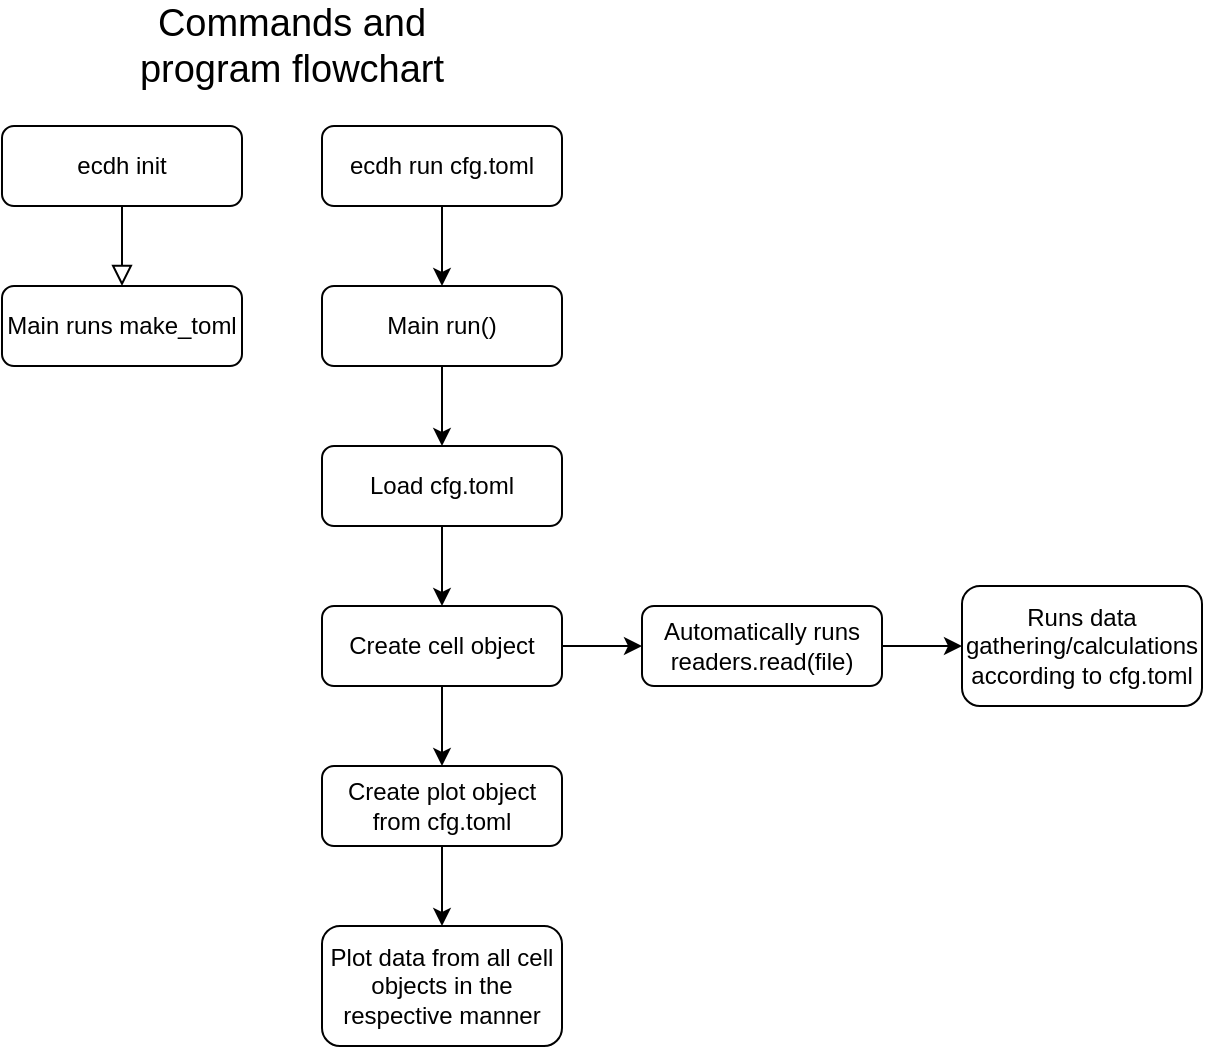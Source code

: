 <mxfile version="14.7.3" type="device"><diagram id="C5RBs43oDa-KdzZeNtuy" name="Page-1"><mxGraphModel dx="702" dy="1606" grid="1" gridSize="10" guides="1" tooltips="1" connect="1" arrows="1" fold="1" page="1" pageScale="1" pageWidth="827" pageHeight="1169" math="0" shadow="0"><root><mxCell id="WIyWlLk6GJQsqaUBKTNV-0"/><mxCell id="WIyWlLk6GJQsqaUBKTNV-1" parent="WIyWlLk6GJQsqaUBKTNV-0"/><mxCell id="WIyWlLk6GJQsqaUBKTNV-2" value="" style="rounded=0;html=1;jettySize=auto;orthogonalLoop=1;fontSize=11;endArrow=block;endFill=0;endSize=8;strokeWidth=1;shadow=0;labelBackgroundColor=none;edgeStyle=orthogonalEdgeStyle;" parent="WIyWlLk6GJQsqaUBKTNV-1" source="WIyWlLk6GJQsqaUBKTNV-3" target="g7BCxu-05__T6P-ahV3i-1" edge="1"><mxGeometry relative="1" as="geometry"><mxPoint x="174" y="160" as="targetPoint"/></mxGeometry></mxCell><mxCell id="WIyWlLk6GJQsqaUBKTNV-3" value="ecdh init" style="rounded=1;whiteSpace=wrap;html=1;fontSize=12;glass=0;strokeWidth=1;shadow=0;" parent="WIyWlLk6GJQsqaUBKTNV-1" vertex="1"><mxGeometry x="114" y="80" width="120" height="40" as="geometry"/></mxCell><mxCell id="g7BCxu-05__T6P-ahV3i-3" value="" style="edgeStyle=orthogonalEdgeStyle;rounded=0;orthogonalLoop=1;jettySize=auto;html=1;" edge="1" parent="WIyWlLk6GJQsqaUBKTNV-1" source="g7BCxu-05__T6P-ahV3i-0" target="g7BCxu-05__T6P-ahV3i-2"><mxGeometry relative="1" as="geometry"/></mxCell><mxCell id="g7BCxu-05__T6P-ahV3i-0" value="ecdh run cfg.toml" style="rounded=1;whiteSpace=wrap;html=1;fontSize=12;glass=0;strokeWidth=1;shadow=0;" vertex="1" parent="WIyWlLk6GJQsqaUBKTNV-1"><mxGeometry x="274" y="80" width="120" height="40" as="geometry"/></mxCell><mxCell id="g7BCxu-05__T6P-ahV3i-1" value="Main runs make_toml" style="rounded=1;whiteSpace=wrap;html=1;" vertex="1" parent="WIyWlLk6GJQsqaUBKTNV-1"><mxGeometry x="114" y="160" width="120" height="40" as="geometry"/></mxCell><mxCell id="g7BCxu-05__T6P-ahV3i-12" value="" style="edgeStyle=orthogonalEdgeStyle;rounded=0;orthogonalLoop=1;jettySize=auto;html=1;" edge="1" parent="WIyWlLk6GJQsqaUBKTNV-1" source="g7BCxu-05__T6P-ahV3i-2" target="g7BCxu-05__T6P-ahV3i-11"><mxGeometry relative="1" as="geometry"/></mxCell><mxCell id="g7BCxu-05__T6P-ahV3i-2" value="Main run()" style="whiteSpace=wrap;html=1;rounded=1;shadow=0;strokeWidth=1;glass=0;" vertex="1" parent="WIyWlLk6GJQsqaUBKTNV-1"><mxGeometry x="274" y="160" width="120" height="40" as="geometry"/></mxCell><mxCell id="g7BCxu-05__T6P-ahV3i-7" value="" style="edgeStyle=orthogonalEdgeStyle;rounded=0;orthogonalLoop=1;jettySize=auto;html=1;" edge="1" parent="WIyWlLk6GJQsqaUBKTNV-1" source="g7BCxu-05__T6P-ahV3i-4" target="g7BCxu-05__T6P-ahV3i-6"><mxGeometry relative="1" as="geometry"/></mxCell><mxCell id="g7BCxu-05__T6P-ahV3i-10" value="" style="edgeStyle=orthogonalEdgeStyle;rounded=0;orthogonalLoop=1;jettySize=auto;html=1;" edge="1" parent="WIyWlLk6GJQsqaUBKTNV-1" source="g7BCxu-05__T6P-ahV3i-4" target="g7BCxu-05__T6P-ahV3i-9"><mxGeometry relative="1" as="geometry"/></mxCell><mxCell id="g7BCxu-05__T6P-ahV3i-4" value="Create cell object" style="whiteSpace=wrap;html=1;rounded=1;shadow=0;strokeWidth=1;glass=0;" vertex="1" parent="WIyWlLk6GJQsqaUBKTNV-1"><mxGeometry x="274" y="320" width="120" height="40" as="geometry"/></mxCell><mxCell id="g7BCxu-05__T6P-ahV3i-15" value="" style="edgeStyle=orthogonalEdgeStyle;rounded=0;orthogonalLoop=1;jettySize=auto;html=1;" edge="1" parent="WIyWlLk6GJQsqaUBKTNV-1" source="g7BCxu-05__T6P-ahV3i-6" target="g7BCxu-05__T6P-ahV3i-14"><mxGeometry relative="1" as="geometry"/></mxCell><mxCell id="g7BCxu-05__T6P-ahV3i-6" value="Automatically runs readers.read(file)" style="whiteSpace=wrap;html=1;rounded=1;shadow=0;strokeWidth=1;glass=0;" vertex="1" parent="WIyWlLk6GJQsqaUBKTNV-1"><mxGeometry x="434" y="320" width="120" height="40" as="geometry"/></mxCell><mxCell id="g7BCxu-05__T6P-ahV3i-19" value="" style="edgeStyle=orthogonalEdgeStyle;rounded=0;orthogonalLoop=1;jettySize=auto;html=1;" edge="1" parent="WIyWlLk6GJQsqaUBKTNV-1" source="g7BCxu-05__T6P-ahV3i-9" target="g7BCxu-05__T6P-ahV3i-18"><mxGeometry relative="1" as="geometry"/></mxCell><mxCell id="g7BCxu-05__T6P-ahV3i-9" value="Create plot object from cfg.toml" style="whiteSpace=wrap;html=1;rounded=1;shadow=0;strokeWidth=1;glass=0;" vertex="1" parent="WIyWlLk6GJQsqaUBKTNV-1"><mxGeometry x="274" y="400" width="120" height="40" as="geometry"/></mxCell><mxCell id="g7BCxu-05__T6P-ahV3i-13" value="" style="edgeStyle=orthogonalEdgeStyle;rounded=0;orthogonalLoop=1;jettySize=auto;html=1;" edge="1" parent="WIyWlLk6GJQsqaUBKTNV-1" source="g7BCxu-05__T6P-ahV3i-11" target="g7BCxu-05__T6P-ahV3i-4"><mxGeometry relative="1" as="geometry"/></mxCell><mxCell id="g7BCxu-05__T6P-ahV3i-11" value="Load cfg.toml" style="whiteSpace=wrap;html=1;rounded=1;shadow=0;strokeWidth=1;glass=0;" vertex="1" parent="WIyWlLk6GJQsqaUBKTNV-1"><mxGeometry x="274" y="240" width="120" height="40" as="geometry"/></mxCell><mxCell id="g7BCxu-05__T6P-ahV3i-14" value="Runs data gathering/calculations according to cfg.toml" style="whiteSpace=wrap;html=1;rounded=1;shadow=0;strokeWidth=1;glass=0;" vertex="1" parent="WIyWlLk6GJQsqaUBKTNV-1"><mxGeometry x="594" y="310" width="120" height="60" as="geometry"/></mxCell><mxCell id="g7BCxu-05__T6P-ahV3i-18" value="Plot data from all cell objects in the respective manner" style="whiteSpace=wrap;html=1;rounded=1;shadow=0;strokeWidth=1;glass=0;" vertex="1" parent="WIyWlLk6GJQsqaUBKTNV-1"><mxGeometry x="274" y="480" width="120" height="60" as="geometry"/></mxCell><mxCell id="g7BCxu-05__T6P-ahV3i-22" value="&lt;font style=&quot;font-size: 19px;&quot;&gt;Commands and program flowchart&lt;/font&gt;" style="text;html=1;strokeColor=none;fillColor=none;align=center;verticalAlign=middle;whiteSpace=wrap;rounded=0;fontSize=19;" vertex="1" parent="WIyWlLk6GJQsqaUBKTNV-1"><mxGeometry x="174" y="20" width="170" height="40" as="geometry"/></mxCell></root></mxGraphModel></diagram></mxfile>